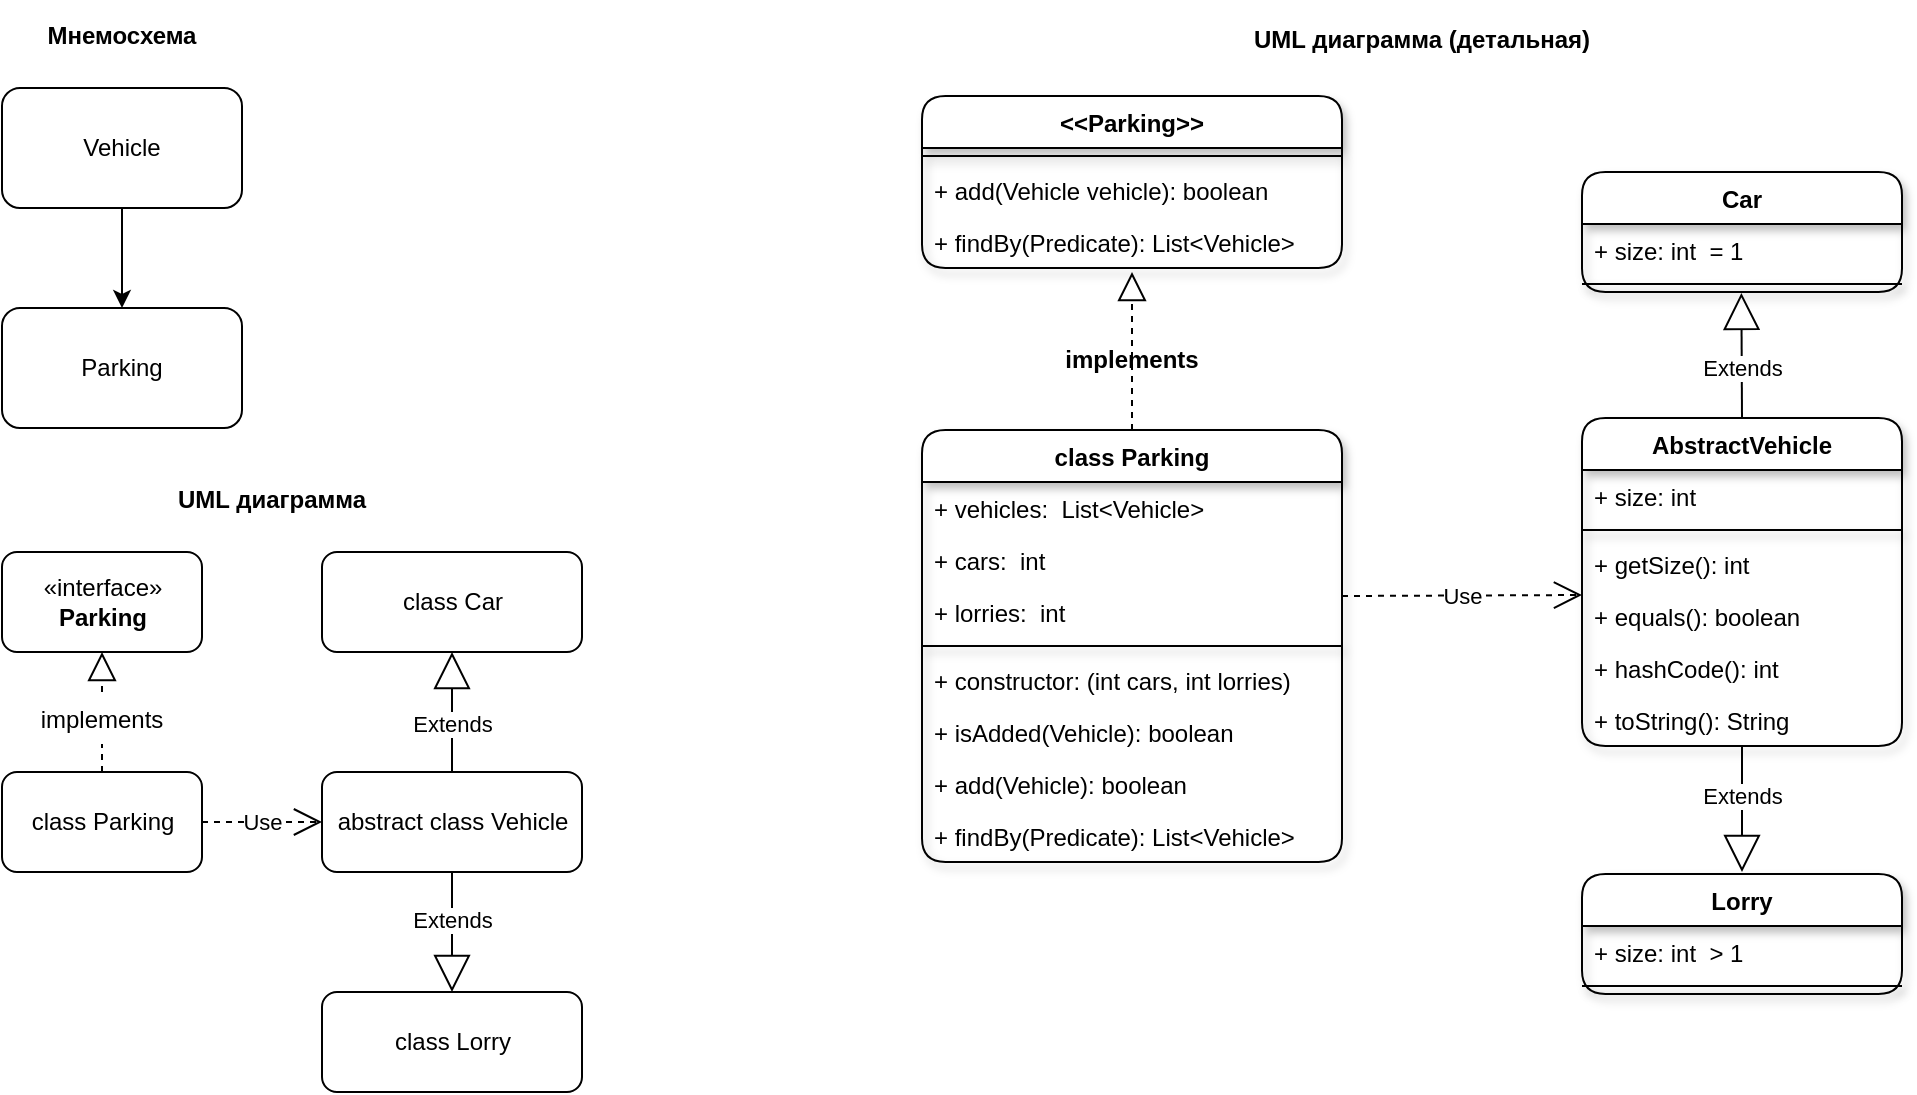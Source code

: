 <mxfile version="20.6.0" type="device"><diagram name="Page-1" id="e7e014a7-5840-1c2e-5031-d8a46d1fe8dd"><mxGraphModel dx="1368" dy="695" grid="1" gridSize="10" guides="1" tooltips="1" connect="1" arrows="1" fold="1" page="1" pageScale="1" pageWidth="1169" pageHeight="826" background="none" math="0" shadow="0"><root><mxCell id="0"/><mxCell id="1" parent="0"/><mxCell id="Nx56QFJzzp6GrY5QyIlb-43" style="edgeStyle=orthogonalEdgeStyle;rounded=0;orthogonalLoop=1;jettySize=auto;html=1;" parent="1" source="Nx56QFJzzp6GrY5QyIlb-41" target="Nx56QFJzzp6GrY5QyIlb-42" edge="1"><mxGeometry relative="1" as="geometry"/></mxCell><mxCell id="Nx56QFJzzp6GrY5QyIlb-41" value="Vehicle" style="rounded=1;whiteSpace=wrap;html=1;" parent="1" vertex="1"><mxGeometry x="60" y="78" width="120" height="60" as="geometry"/></mxCell><mxCell id="Nx56QFJzzp6GrY5QyIlb-42" value="Parking" style="rounded=1;whiteSpace=wrap;html=1;" parent="1" vertex="1"><mxGeometry x="60" y="188" width="120" height="60" as="geometry"/></mxCell><mxCell id="Nx56QFJzzp6GrY5QyIlb-46" value="«interface»&lt;br&gt;&lt;b&gt;Parking&lt;/b&gt;" style="html=1;rounded=1;" parent="1" vertex="1"><mxGeometry x="60" y="310" width="100" height="50" as="geometry"/></mxCell><mxCell id="Nx56QFJzzp6GrY5QyIlb-52" value="" style="endArrow=block;dashed=1;endFill=0;endSize=12;html=1;rounded=0;entryX=0.5;entryY=1;entryDx=0;entryDy=0;startArrow=none;" parent="1" source="Nx56QFJzzp6GrY5QyIlb-75" target="Nx56QFJzzp6GrY5QyIlb-46" edge="1"><mxGeometry width="160" relative="1" as="geometry"><mxPoint x="110" y="420" as="sourcePoint"/><mxPoint x="15" y="420" as="targetPoint"/></mxGeometry></mxCell><mxCell id="Nx56QFJzzp6GrY5QyIlb-64" value="abstract class Vehicle" style="html=1;rounded=1;" parent="1" vertex="1"><mxGeometry x="220" y="420" width="130" height="50" as="geometry"/></mxCell><mxCell id="Nx56QFJzzp6GrY5QyIlb-67" value="class Parking" style="html=1;rounded=1;" parent="1" vertex="1"><mxGeometry x="60" y="420" width="100" height="50" as="geometry"/></mxCell><mxCell id="Nx56QFJzzp6GrY5QyIlb-73" value="Мнемосхема" style="text;align=center;fontStyle=1;verticalAlign=middle;spacingLeft=3;spacingRight=3;strokeColor=none;rotatable=0;points=[[0,0.5],[1,0.5]];portConstraint=eastwest;rounded=1;shadow=1;" parent="1" vertex="1"><mxGeometry x="80" y="38" width="80" height="26" as="geometry"/></mxCell><mxCell id="Nx56QFJzzp6GrY5QyIlb-74" value="UML диаграмма" style="text;align=center;fontStyle=1;verticalAlign=middle;spacingLeft=3;spacingRight=3;strokeColor=none;rotatable=0;points=[[0,0.5],[1,0.5]];portConstraint=eastwest;rounded=1;shadow=1;" parent="1" vertex="1"><mxGeometry x="155" y="270" width="80" height="26" as="geometry"/></mxCell><mxCell id="Nx56QFJzzp6GrY5QyIlb-75" value="implements" style="text;align=center;fontStyle=0;verticalAlign=middle;spacingLeft=3;spacingRight=3;strokeColor=none;rotatable=0;points=[[0,0.5],[1,0.5]];portConstraint=eastwest;rounded=1;shadow=1;" parent="1" vertex="1"><mxGeometry x="70" y="380" width="80" height="26" as="geometry"/></mxCell><mxCell id="Nx56QFJzzp6GrY5QyIlb-77" value="" style="endArrow=none;dashed=1;endFill=0;endSize=12;html=1;rounded=0;entryX=0.5;entryY=1;entryDx=0;entryDy=0;" parent="1" target="Nx56QFJzzp6GrY5QyIlb-75" edge="1"><mxGeometry width="160" relative="1" as="geometry"><mxPoint x="110" y="420" as="sourcePoint"/><mxPoint x="110" y="360" as="targetPoint"/></mxGeometry></mxCell><mxCell id="Nx56QFJzzp6GrY5QyIlb-84" value="Use" style="endArrow=open;endSize=12;dashed=1;html=1;rounded=0;exitX=1;exitY=0.5;exitDx=0;exitDy=0;entryX=0;entryY=0.5;entryDx=0;entryDy=0;" parent="1" source="Nx56QFJzzp6GrY5QyIlb-67" target="Nx56QFJzzp6GrY5QyIlb-64" edge="1"><mxGeometry width="160" relative="1" as="geometry"><mxPoint x="210" y="445" as="sourcePoint"/><mxPoint x="380" y="490" as="targetPoint"/></mxGeometry></mxCell><mxCell id="Nx56QFJzzp6GrY5QyIlb-86" value="AbstractVehicle" style="swimlane;fontStyle=1;align=center;verticalAlign=top;childLayout=stackLayout;horizontal=1;startSize=26;horizontalStack=0;resizeParent=1;resizeParentMax=0;resizeLast=0;collapsible=1;marginBottom=0;rounded=1;shadow=1;" parent="1" vertex="1"><mxGeometry x="850" y="243" width="160" height="164" as="geometry"/></mxCell><mxCell id="Nx56QFJzzp6GrY5QyIlb-87" value="+ size: int" style="text;strokeColor=none;fillColor=none;align=left;verticalAlign=top;spacingLeft=4;spacingRight=4;overflow=hidden;rotatable=0;points=[[0,0.5],[1,0.5]];portConstraint=eastwest;rounded=1;shadow=1;" parent="Nx56QFJzzp6GrY5QyIlb-86" vertex="1"><mxGeometry y="26" width="160" height="26" as="geometry"/></mxCell><mxCell id="Nx56QFJzzp6GrY5QyIlb-88" value="" style="line;strokeWidth=1;fillColor=none;align=left;verticalAlign=middle;spacingTop=-1;spacingLeft=3;spacingRight=3;rotatable=0;labelPosition=right;points=[];portConstraint=eastwest;strokeColor=inherit;rounded=1;shadow=1;" parent="Nx56QFJzzp6GrY5QyIlb-86" vertex="1"><mxGeometry y="52" width="160" height="8" as="geometry"/></mxCell><mxCell id="Nx56QFJzzp6GrY5QyIlb-89" value="+ getSize(): int" style="text;strokeColor=none;fillColor=none;align=left;verticalAlign=top;spacingLeft=4;spacingRight=4;overflow=hidden;rotatable=0;points=[[0,0.5],[1,0.5]];portConstraint=eastwest;rounded=1;shadow=1;" parent="Nx56QFJzzp6GrY5QyIlb-86" vertex="1"><mxGeometry y="60" width="160" height="26" as="geometry"/></mxCell><mxCell id="Nx56QFJzzp6GrY5QyIlb-90" value="+ equals(): boolean" style="text;strokeColor=none;fillColor=none;align=left;verticalAlign=top;spacingLeft=4;spacingRight=4;overflow=hidden;rotatable=0;points=[[0,0.5],[1,0.5]];portConstraint=eastwest;rounded=1;shadow=1;" parent="Nx56QFJzzp6GrY5QyIlb-86" vertex="1"><mxGeometry y="86" width="160" height="26" as="geometry"/></mxCell><mxCell id="Nx56QFJzzp6GrY5QyIlb-92" value="+ hashCode(): int" style="text;strokeColor=none;fillColor=none;align=left;verticalAlign=top;spacingLeft=4;spacingRight=4;overflow=hidden;rotatable=0;points=[[0,0.5],[1,0.5]];portConstraint=eastwest;rounded=1;shadow=1;" parent="Nx56QFJzzp6GrY5QyIlb-86" vertex="1"><mxGeometry y="112" width="160" height="26" as="geometry"/></mxCell><mxCell id="Nx56QFJzzp6GrY5QyIlb-91" value="+ toString(): String" style="text;strokeColor=none;fillColor=none;align=left;verticalAlign=top;spacingLeft=4;spacingRight=4;overflow=hidden;rotatable=0;points=[[0,0.5],[1,0.5]];portConstraint=eastwest;rounded=1;shadow=1;" parent="Nx56QFJzzp6GrY5QyIlb-86" vertex="1"><mxGeometry y="138" width="160" height="26" as="geometry"/></mxCell><mxCell id="Nx56QFJzzp6GrY5QyIlb-94" value="&lt;&lt;Parking&gt;&gt;" style="swimlane;fontStyle=1;align=center;verticalAlign=top;childLayout=stackLayout;horizontal=1;startSize=26;horizontalStack=0;resizeParent=1;resizeParentMax=0;resizeLast=0;collapsible=1;marginBottom=0;rounded=1;shadow=1;" parent="1" vertex="1"><mxGeometry x="520" y="82" width="210" height="86" as="geometry"/></mxCell><mxCell id="Nx56QFJzzp6GrY5QyIlb-96" value="" style="line;strokeWidth=1;fillColor=none;align=left;verticalAlign=middle;spacingTop=-1;spacingLeft=3;spacingRight=3;rotatable=0;labelPosition=right;points=[];portConstraint=eastwest;strokeColor=inherit;rounded=1;shadow=1;" parent="Nx56QFJzzp6GrY5QyIlb-94" vertex="1"><mxGeometry y="26" width="210" height="8" as="geometry"/></mxCell><mxCell id="Nx56QFJzzp6GrY5QyIlb-97" value="+ add(Vehicle vehicle): boolean" style="text;strokeColor=none;fillColor=none;align=left;verticalAlign=top;spacingLeft=4;spacingRight=4;overflow=hidden;rotatable=0;points=[[0,0.5],[1,0.5]];portConstraint=eastwest;rounded=1;shadow=1;" parent="Nx56QFJzzp6GrY5QyIlb-94" vertex="1"><mxGeometry y="34" width="210" height="26" as="geometry"/></mxCell><mxCell id="Nx56QFJzzp6GrY5QyIlb-99" value="+ findBy(Predicate): List&lt;Vehicle&gt;" style="text;strokeColor=none;fillColor=none;align=left;verticalAlign=top;spacingLeft=4;spacingRight=4;overflow=hidden;rotatable=0;points=[[0,0.5],[1,0.5]];portConstraint=eastwest;rounded=1;shadow=1;" parent="Nx56QFJzzp6GrY5QyIlb-94" vertex="1"><mxGeometry y="60" width="210" height="26" as="geometry"/></mxCell><mxCell id="Nx56QFJzzp6GrY5QyIlb-109" value="Car" style="swimlane;fontStyle=1;align=center;verticalAlign=top;childLayout=stackLayout;horizontal=1;startSize=26;horizontalStack=0;resizeParent=1;resizeParentMax=0;resizeLast=0;collapsible=1;marginBottom=0;rounded=1;shadow=1;" parent="1" vertex="1"><mxGeometry x="850" y="120" width="160" height="60" as="geometry"/></mxCell><mxCell id="Nx56QFJzzp6GrY5QyIlb-110" value="+ size: int  = 1" style="text;strokeColor=none;fillColor=none;align=left;verticalAlign=top;spacingLeft=4;spacingRight=4;overflow=hidden;rotatable=0;points=[[0,0.5],[1,0.5]];portConstraint=eastwest;rounded=1;shadow=1;" parent="Nx56QFJzzp6GrY5QyIlb-109" vertex="1"><mxGeometry y="26" width="160" height="26" as="geometry"/></mxCell><mxCell id="Nx56QFJzzp6GrY5QyIlb-111" value="" style="line;strokeWidth=1;fillColor=none;align=left;verticalAlign=middle;spacingTop=-1;spacingLeft=3;spacingRight=3;rotatable=0;labelPosition=right;points=[];portConstraint=eastwest;strokeColor=inherit;rounded=1;shadow=1;" parent="Nx56QFJzzp6GrY5QyIlb-109" vertex="1"><mxGeometry y="52" width="160" height="8" as="geometry"/></mxCell><mxCell id="Nx56QFJzzp6GrY5QyIlb-114" value="class Parking" style="swimlane;fontStyle=1;align=center;verticalAlign=top;childLayout=stackLayout;horizontal=1;startSize=26;horizontalStack=0;resizeParent=1;resizeParentMax=0;resizeLast=0;collapsible=1;marginBottom=0;rounded=1;shadow=1;" parent="1" vertex="1"><mxGeometry x="520" y="249" width="210" height="216" as="geometry"/></mxCell><mxCell id="Nx56QFJzzp6GrY5QyIlb-116" value="+ vehicles:  List&lt;Vehicle&gt;" style="text;strokeColor=none;fillColor=none;align=left;verticalAlign=top;spacingLeft=4;spacingRight=4;overflow=hidden;rotatable=0;points=[[0,0.5],[1,0.5]];portConstraint=eastwest;rounded=1;shadow=1;" parent="Nx56QFJzzp6GrY5QyIlb-114" vertex="1"><mxGeometry y="26" width="210" height="26" as="geometry"/></mxCell><mxCell id="k-Dn_9CTSKQ2V02JNbnq-10" value="+ cars:  int" style="text;strokeColor=none;fillColor=none;align=left;verticalAlign=top;spacingLeft=4;spacingRight=4;overflow=hidden;rotatable=0;points=[[0,0.5],[1,0.5]];portConstraint=eastwest;rounded=1;shadow=1;" vertex="1" parent="Nx56QFJzzp6GrY5QyIlb-114"><mxGeometry y="52" width="210" height="26" as="geometry"/></mxCell><mxCell id="Nx56QFJzzp6GrY5QyIlb-123" value="+ lorries:  int" style="text;strokeColor=none;fillColor=none;align=left;verticalAlign=top;spacingLeft=4;spacingRight=4;overflow=hidden;rotatable=0;points=[[0,0.5],[1,0.5]];portConstraint=eastwest;rounded=1;shadow=1;" parent="Nx56QFJzzp6GrY5QyIlb-114" vertex="1"><mxGeometry y="78" width="210" height="26" as="geometry"/></mxCell><mxCell id="Nx56QFJzzp6GrY5QyIlb-117" value="" style="line;strokeWidth=1;fillColor=none;align=left;verticalAlign=middle;spacingTop=-1;spacingLeft=3;spacingRight=3;rotatable=0;labelPosition=right;points=[];portConstraint=eastwest;strokeColor=inherit;rounded=1;shadow=1;" parent="Nx56QFJzzp6GrY5QyIlb-114" vertex="1"><mxGeometry y="104" width="210" height="8" as="geometry"/></mxCell><mxCell id="Nx56QFJzzp6GrY5QyIlb-121" value="+ constructor: (int cars, int lorries)" style="text;strokeColor=none;fillColor=none;align=left;verticalAlign=top;spacingLeft=4;spacingRight=4;overflow=hidden;rotatable=0;points=[[0,0.5],[1,0.5]];portConstraint=eastwest;rounded=1;shadow=1;" parent="Nx56QFJzzp6GrY5QyIlb-114" vertex="1"><mxGeometry y="112" width="210" height="26" as="geometry"/></mxCell><mxCell id="k-Dn_9CTSKQ2V02JNbnq-11" value="+ isAdded(Vehicle): boolean" style="text;strokeColor=none;fillColor=none;align=left;verticalAlign=top;spacingLeft=4;spacingRight=4;overflow=hidden;rotatable=0;points=[[0,0.5],[1,0.5]];portConstraint=eastwest;rounded=1;shadow=1;" vertex="1" parent="Nx56QFJzzp6GrY5QyIlb-114"><mxGeometry y="138" width="210" height="26" as="geometry"/></mxCell><mxCell id="k-Dn_9CTSKQ2V02JNbnq-9" value="+ add(Vehicle): boolean" style="text;strokeColor=none;fillColor=none;align=left;verticalAlign=top;spacingLeft=4;spacingRight=4;overflow=hidden;rotatable=0;points=[[0,0.5],[1,0.5]];portConstraint=eastwest;rounded=1;shadow=1;" vertex="1" parent="Nx56QFJzzp6GrY5QyIlb-114"><mxGeometry y="164" width="210" height="26" as="geometry"/></mxCell><mxCell id="k-Dn_9CTSKQ2V02JNbnq-12" value="+ findBy(Predicate): List&lt;Vehicle&gt;" style="text;strokeColor=none;fillColor=none;align=left;verticalAlign=top;spacingLeft=4;spacingRight=4;overflow=hidden;rotatable=0;points=[[0,0.5],[1,0.5]];portConstraint=eastwest;rounded=1;shadow=1;" vertex="1" parent="Nx56QFJzzp6GrY5QyIlb-114"><mxGeometry y="190" width="210" height="26" as="geometry"/></mxCell><mxCell id="Nx56QFJzzp6GrY5QyIlb-126" value="Use" style="endArrow=open;endSize=12;dashed=1;html=1;rounded=0;" parent="1" edge="1"><mxGeometry width="160" relative="1" as="geometry"><mxPoint x="730" y="332" as="sourcePoint"/><mxPoint x="850" y="331.5" as="targetPoint"/></mxGeometry></mxCell><mxCell id="Nx56QFJzzp6GrY5QyIlb-132" value="Extends" style="endArrow=block;endSize=16;endFill=0;html=1;rounded=0;entryX=0.491;entryY=1.035;entryDx=0;entryDy=0;entryPerimeter=0;exitX=0.5;exitY=0;exitDx=0;exitDy=0;" parent="1" edge="1" source="Nx56QFJzzp6GrY5QyIlb-86"><mxGeometry x="-0.201" width="160" relative="1" as="geometry"><mxPoint x="930" y="230" as="sourcePoint"/><mxPoint x="929.69" y="180.46" as="targetPoint"/><mxPoint as="offset"/></mxGeometry></mxCell><mxCell id="Nx56QFJzzp6GrY5QyIlb-133" value="" style="endArrow=block;dashed=1;endFill=0;endSize=12;html=1;rounded=0;exitX=0.5;exitY=0;exitDx=0;exitDy=0;" parent="1" source="Nx56QFJzzp6GrY5QyIlb-114" edge="1"><mxGeometry width="160" relative="1" as="geometry"><mxPoint x="690" y="220" as="sourcePoint"/><mxPoint x="625" y="170" as="targetPoint"/></mxGeometry></mxCell><mxCell id="Nx56QFJzzp6GrY5QyIlb-134" value="implements" style="text;align=center;fontStyle=1;verticalAlign=middle;spacingLeft=3;spacingRight=3;strokeColor=none;rotatable=0;points=[[0,0.5],[1,0.5]];portConstraint=eastwest;rounded=1;shadow=1;" parent="1" vertex="1"><mxGeometry x="585" y="200" width="80" height="26" as="geometry"/></mxCell><mxCell id="Nx56QFJzzp6GrY5QyIlb-145" value="UML диаграмма (детальная)" style="text;align=center;fontStyle=1;verticalAlign=middle;spacingLeft=3;spacingRight=3;strokeColor=none;rotatable=0;points=[[0,0.5],[1,0.5]];portConstraint=eastwest;rounded=1;shadow=1;" parent="1" vertex="1"><mxGeometry x="730" y="40" width="80" height="26" as="geometry"/></mxCell><mxCell id="k-Dn_9CTSKQ2V02JNbnq-3" value="class Lorry" style="html=1;rounded=1;" vertex="1" parent="1"><mxGeometry x="220" y="530" width="130" height="50" as="geometry"/></mxCell><mxCell id="k-Dn_9CTSKQ2V02JNbnq-5" value="class Car" style="html=1;rounded=1;" vertex="1" parent="1"><mxGeometry x="220" y="310" width="130" height="50" as="geometry"/></mxCell><mxCell id="k-Dn_9CTSKQ2V02JNbnq-7" value="Extends" style="endArrow=block;endSize=16;endFill=0;html=1;rounded=0;entryX=0.5;entryY=1;entryDx=0;entryDy=0;exitX=0.5;exitY=0;exitDx=0;exitDy=0;" edge="1" parent="1" source="Nx56QFJzzp6GrY5QyIlb-64" target="k-Dn_9CTSKQ2V02JNbnq-5"><mxGeometry x="-0.201" width="160" relative="1" as="geometry"><mxPoint x="281" y="420" as="sourcePoint"/><mxPoint x="284.61" y="360.0" as="targetPoint"/><mxPoint as="offset"/></mxGeometry></mxCell><mxCell id="k-Dn_9CTSKQ2V02JNbnq-8" value="Extends" style="endArrow=block;endSize=16;endFill=0;html=1;rounded=0;entryX=0.5;entryY=0;entryDx=0;entryDy=0;exitX=0.5;exitY=1;exitDx=0;exitDy=0;" edge="1" parent="1" source="Nx56QFJzzp6GrY5QyIlb-64" target="k-Dn_9CTSKQ2V02JNbnq-3"><mxGeometry x="-0.201" width="160" relative="1" as="geometry"><mxPoint x="370" y="499" as="sourcePoint"/><mxPoint x="370.36" y="440" as="targetPoint"/><mxPoint as="offset"/></mxGeometry></mxCell><mxCell id="k-Dn_9CTSKQ2V02JNbnq-13" value="Lorry" style="swimlane;fontStyle=1;align=center;verticalAlign=top;childLayout=stackLayout;horizontal=1;startSize=26;horizontalStack=0;resizeParent=1;resizeParentMax=0;resizeLast=0;collapsible=1;marginBottom=0;rounded=1;shadow=1;" vertex="1" parent="1"><mxGeometry x="850" y="471" width="160" height="60" as="geometry"/></mxCell><mxCell id="k-Dn_9CTSKQ2V02JNbnq-14" value="+ size: int  &gt; 1" style="text;strokeColor=none;fillColor=none;align=left;verticalAlign=top;spacingLeft=4;spacingRight=4;overflow=hidden;rotatable=0;points=[[0,0.5],[1,0.5]];portConstraint=eastwest;rounded=1;shadow=1;" vertex="1" parent="k-Dn_9CTSKQ2V02JNbnq-13"><mxGeometry y="26" width="160" height="26" as="geometry"/></mxCell><mxCell id="k-Dn_9CTSKQ2V02JNbnq-15" value="" style="line;strokeWidth=1;fillColor=none;align=left;verticalAlign=middle;spacingTop=-1;spacingLeft=3;spacingRight=3;rotatable=0;labelPosition=right;points=[];portConstraint=eastwest;strokeColor=inherit;rounded=1;shadow=1;" vertex="1" parent="k-Dn_9CTSKQ2V02JNbnq-13"><mxGeometry y="52" width="160" height="8" as="geometry"/></mxCell><mxCell id="k-Dn_9CTSKQ2V02JNbnq-16" value="Extends" style="endArrow=block;endSize=16;endFill=0;html=1;rounded=0;" edge="1" parent="1" source="Nx56QFJzzp6GrY5QyIlb-91"><mxGeometry x="-0.201" width="160" relative="1" as="geometry"><mxPoint x="929.58" y="605.09" as="sourcePoint"/><mxPoint x="930" y="470" as="targetPoint"/><mxPoint as="offset"/></mxGeometry></mxCell></root></mxGraphModel></diagram></mxfile>